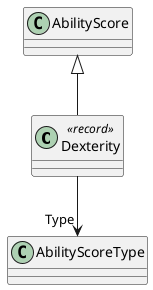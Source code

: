 @startuml
class Dexterity <<record>> {
}
AbilityScore <|-- Dexterity
Dexterity --> "Type" AbilityScoreType
@enduml
